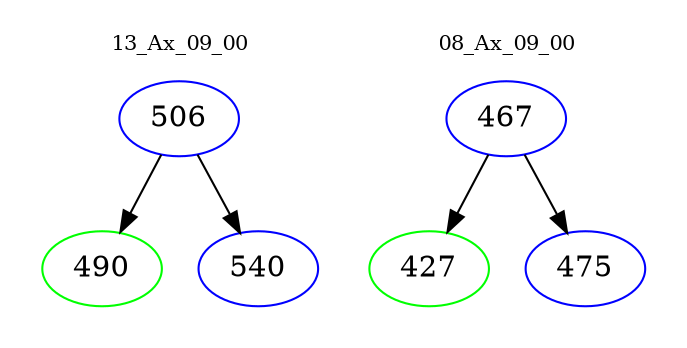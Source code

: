digraph{
subgraph cluster_0 {
color = white
label = "13_Ax_09_00";
fontsize=10;
T0_506 [label="506", color="blue"]
T0_506 -> T0_490 [color="black"]
T0_490 [label="490", color="green"]
T0_506 -> T0_540 [color="black"]
T0_540 [label="540", color="blue"]
}
subgraph cluster_1 {
color = white
label = "08_Ax_09_00";
fontsize=10;
T1_467 [label="467", color="blue"]
T1_467 -> T1_427 [color="black"]
T1_427 [label="427", color="green"]
T1_467 -> T1_475 [color="black"]
T1_475 [label="475", color="blue"]
}
}
